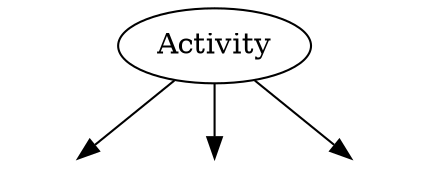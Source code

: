 digraph split {
    // dummy destinations as support for edges, make invisible and height 0
    a [style=invis height=0 fontsize=0]
    b [style=invis height=0 fontsize=0]
    c [style=invis height=0 fontsize=0]

    Activity -> a
    Activity -> b
    Activity -> c
}
